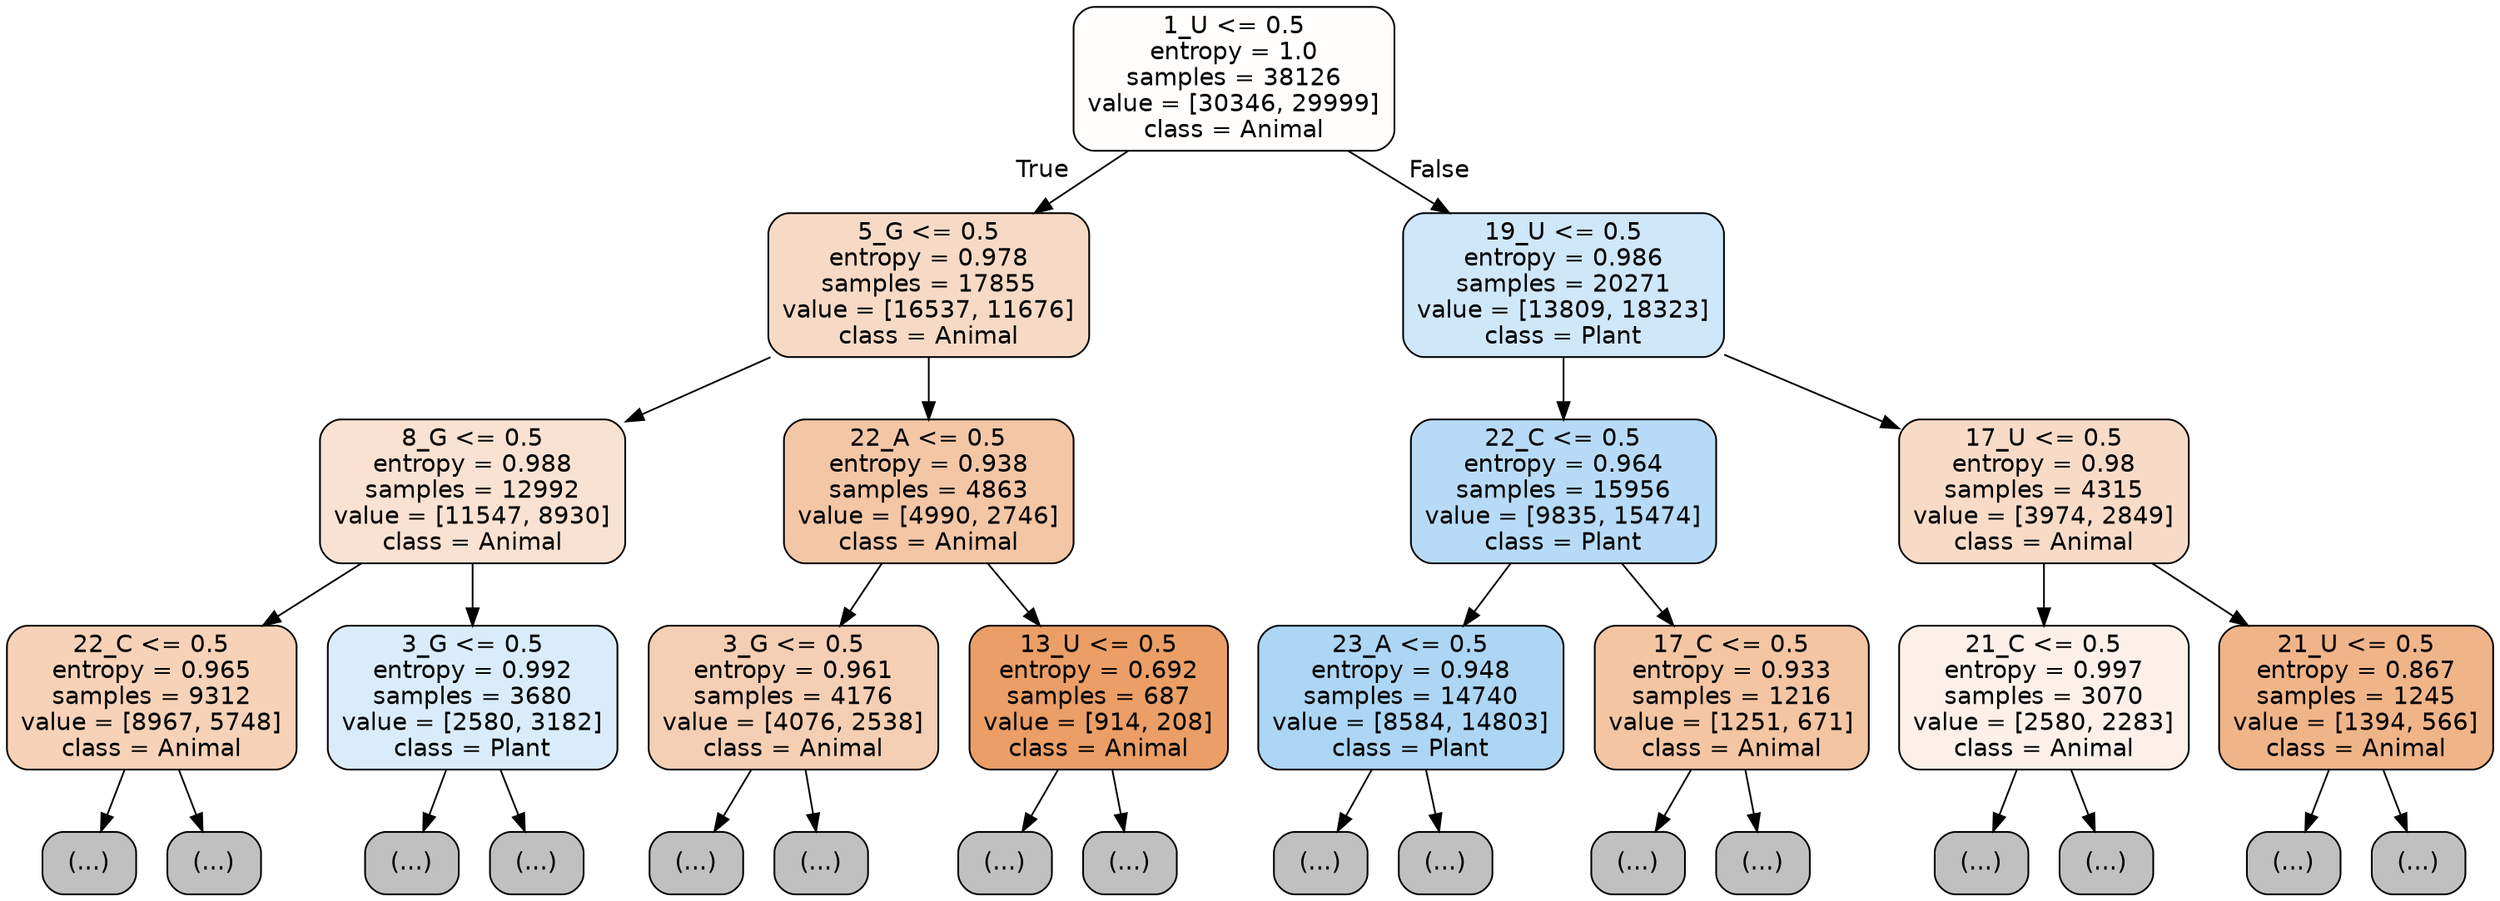 digraph Tree {
node [shape=box, style="filled, rounded", color="black", fontname="helvetica"] ;
edge [fontname="helvetica"] ;
0 [label="1_U <= 0.5\nentropy = 1.0\nsamples = 38126\nvalue = [30346, 29999]\nclass = Animal", fillcolor="#fffefd"] ;
1 [label="5_G <= 0.5\nentropy = 0.978\nsamples = 17855\nvalue = [16537, 11676]\nclass = Animal", fillcolor="#f7dac5"] ;
0 -> 1 [labeldistance=2.5, labelangle=45, headlabel="True"] ;
2 [label="8_G <= 0.5\nentropy = 0.988\nsamples = 12992\nvalue = [11547, 8930]\nclass = Animal", fillcolor="#f9e2d2"] ;
1 -> 2 ;
3 [label="22_C <= 0.5\nentropy = 0.965\nsamples = 9312\nvalue = [8967, 5748]\nclass = Animal", fillcolor="#f6d2b8"] ;
2 -> 3 ;
4 [label="(...)", fillcolor="#C0C0C0"] ;
3 -> 4 ;
4557 [label="(...)", fillcolor="#C0C0C0"] ;
3 -> 4557 ;
5084 [label="3_G <= 0.5\nentropy = 0.992\nsamples = 3680\nvalue = [2580, 3182]\nclass = Plant", fillcolor="#daecfa"] ;
2 -> 5084 ;
5085 [label="(...)", fillcolor="#C0C0C0"] ;
5084 -> 5085 ;
6328 [label="(...)", fillcolor="#C0C0C0"] ;
5084 -> 6328 ;
6851 [label="22_A <= 0.5\nentropy = 0.938\nsamples = 4863\nvalue = [4990, 2746]\nclass = Animal", fillcolor="#f3c6a6"] ;
1 -> 6851 ;
6852 [label="3_G <= 0.5\nentropy = 0.961\nsamples = 4176\nvalue = [4076, 2538]\nclass = Animal", fillcolor="#f5cfb4"] ;
6851 -> 6852 ;
6853 [label="(...)", fillcolor="#C0C0C0"] ;
6852 -> 6853 ;
8658 [label="(...)", fillcolor="#C0C0C0"] ;
6852 -> 8658 ;
9345 [label="13_U <= 0.5\nentropy = 0.692\nsamples = 687\nvalue = [914, 208]\nclass = Animal", fillcolor="#eb9e66"] ;
6851 -> 9345 ;
9346 [label="(...)", fillcolor="#C0C0C0"] ;
9345 -> 9346 ;
9543 [label="(...)", fillcolor="#C0C0C0"] ;
9345 -> 9543 ;
9630 [label="19_U <= 0.5\nentropy = 0.986\nsamples = 20271\nvalue = [13809, 18323]\nclass = Plant", fillcolor="#cee7f9"] ;
0 -> 9630 [labeldistance=2.5, labelangle=-45, headlabel="False"] ;
9631 [label="22_C <= 0.5\nentropy = 0.964\nsamples = 15956\nvalue = [9835, 15474]\nclass = Plant", fillcolor="#b7dbf6"] ;
9630 -> 9631 ;
9632 [label="23_A <= 0.5\nentropy = 0.948\nsamples = 14740\nvalue = [8584, 14803]\nclass = Plant", fillcolor="#acd6f4"] ;
9631 -> 9632 ;
9633 [label="(...)", fillcolor="#C0C0C0"] ;
9632 -> 9633 ;
14448 [label="(...)", fillcolor="#C0C0C0"] ;
9632 -> 14448 ;
14609 [label="17_C <= 0.5\nentropy = 0.933\nsamples = 1216\nvalue = [1251, 671]\nclass = Animal", fillcolor="#f3c5a3"] ;
9631 -> 14609 ;
14610 [label="(...)", fillcolor="#C0C0C0"] ;
14609 -> 14610 ;
15125 [label="(...)", fillcolor="#C0C0C0"] ;
14609 -> 15125 ;
15240 [label="17_U <= 0.5\nentropy = 0.98\nsamples = 4315\nvalue = [3974, 2849]\nclass = Animal", fillcolor="#f8dbc7"] ;
9630 -> 15240 ;
15241 [label="21_C <= 0.5\nentropy = 0.997\nsamples = 3070\nvalue = [2580, 2283]\nclass = Animal", fillcolor="#fcf0e8"] ;
15240 -> 15241 ;
15242 [label="(...)", fillcolor="#C0C0C0"] ;
15241 -> 15242 ;
16389 [label="(...)", fillcolor="#C0C0C0"] ;
15241 -> 16389 ;
16742 [label="21_U <= 0.5\nentropy = 0.867\nsamples = 1245\nvalue = [1394, 566]\nclass = Animal", fillcolor="#f0b489"] ;
15240 -> 16742 ;
16743 [label="(...)", fillcolor="#C0C0C0"] ;
16742 -> 16743 ;
17124 [label="(...)", fillcolor="#C0C0C0"] ;
16742 -> 17124 ;
}